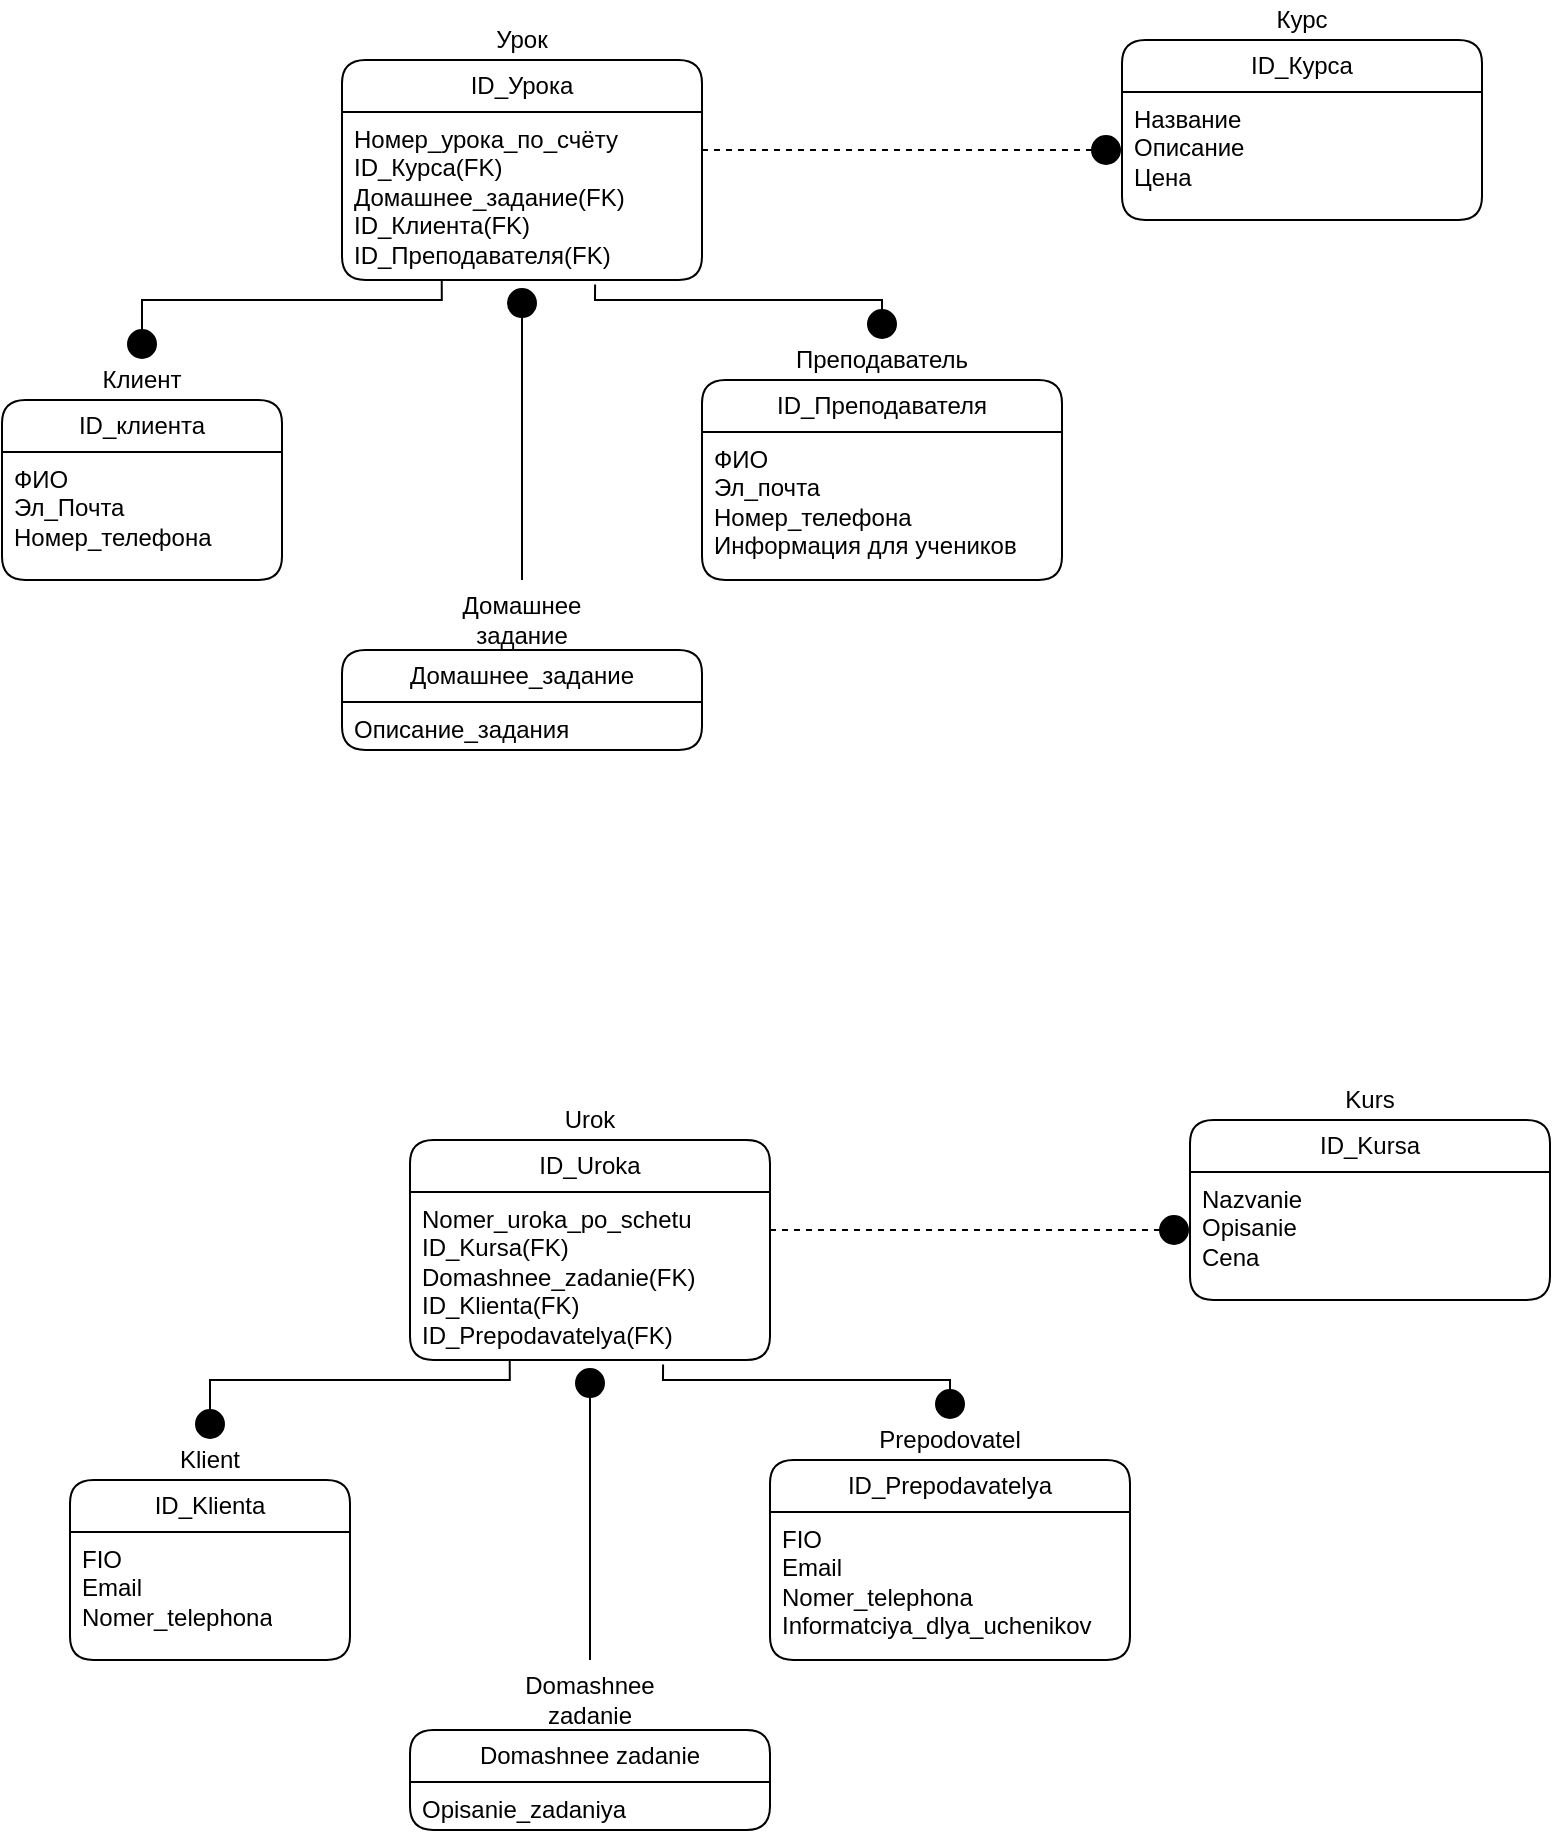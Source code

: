 <mxfile version="24.4.6" type="github">
  <diagram name="Страница — 1" id="5UU-J9mVERcHjGWvYtCh">
    <mxGraphModel dx="1250" dy="682" grid="0" gridSize="10" guides="1" tooltips="1" connect="1" arrows="1" fold="1" page="0" pageScale="1" pageWidth="827" pageHeight="1169" math="0" shadow="0">
      <root>
        <mxCell id="0" />
        <mxCell id="1" parent="0" />
        <mxCell id="rZjnMlxMqmIMBLCTeBWh-1" value="ID_клиента" style="swimlane;fontStyle=0;childLayout=stackLayout;horizontal=1;startSize=26;fillColor=none;horizontalStack=0;resizeParent=1;resizeParentMax=0;resizeLast=0;collapsible=1;marginBottom=0;whiteSpace=wrap;html=1;rounded=1;" vertex="1" parent="1">
          <mxGeometry x="10" y="310" width="140" height="90" as="geometry" />
        </mxCell>
        <mxCell id="rZjnMlxMqmIMBLCTeBWh-2" value="ФИО&lt;div&gt;Эл_Почта&lt;/div&gt;&lt;div&gt;Номер_телефона&lt;br&gt;&amp;nbsp;&lt;/div&gt;" style="text;strokeColor=none;fillColor=none;align=left;verticalAlign=top;spacingLeft=4;spacingRight=4;overflow=hidden;rotatable=0;points=[[0,0.5],[1,0.5]];portConstraint=eastwest;whiteSpace=wrap;html=1;" vertex="1" parent="rZjnMlxMqmIMBLCTeBWh-1">
          <mxGeometry y="26" width="140" height="64" as="geometry" />
        </mxCell>
        <mxCell id="rZjnMlxMqmIMBLCTeBWh-5" value="ID_Преподавателя" style="swimlane;fontStyle=0;childLayout=stackLayout;horizontal=1;startSize=26;fillColor=none;horizontalStack=0;resizeParent=1;resizeParentMax=0;resizeLast=0;collapsible=1;marginBottom=0;whiteSpace=wrap;html=1;rounded=1;" vertex="1" parent="1">
          <mxGeometry x="360" y="300" width="180" height="100" as="geometry" />
        </mxCell>
        <mxCell id="rZjnMlxMqmIMBLCTeBWh-6" value="ФИО&lt;div&gt;Эл_почта&lt;/div&gt;&lt;div&gt;Номер_телефона&lt;br&gt;&lt;div&gt;Информация для учеников&lt;br&gt;&lt;div&gt;&lt;br&gt;&lt;/div&gt;&lt;/div&gt;&lt;/div&gt;" style="text;strokeColor=none;fillColor=none;align=left;verticalAlign=top;spacingLeft=4;spacingRight=4;overflow=hidden;rotatable=0;points=[[0,0.5],[1,0.5]];portConstraint=eastwest;whiteSpace=wrap;html=1;" vertex="1" parent="rZjnMlxMqmIMBLCTeBWh-5">
          <mxGeometry y="26" width="180" height="74" as="geometry" />
        </mxCell>
        <mxCell id="rZjnMlxMqmIMBLCTeBWh-7" value="ID_Урока" style="swimlane;fontStyle=0;childLayout=stackLayout;horizontal=1;startSize=26;fillColor=none;horizontalStack=0;resizeParent=1;resizeParentMax=0;resizeLast=0;collapsible=1;marginBottom=0;whiteSpace=wrap;html=1;rounded=1;" vertex="1" parent="1">
          <mxGeometry x="180" y="140" width="180" height="110" as="geometry" />
        </mxCell>
        <mxCell id="rZjnMlxMqmIMBLCTeBWh-8" value="&lt;div&gt;Номер_урока_по_счёту&lt;/div&gt;&lt;div&gt;ID_Курса(FK)&lt;/div&gt;&lt;div&gt;Домашнее_задание(FK)&lt;/div&gt;&lt;div&gt;ID_Клиента(FK)&lt;/div&gt;&lt;div&gt;ID_Преподавателя(FK)&lt;/div&gt;" style="text;strokeColor=none;fillColor=none;align=left;verticalAlign=top;spacingLeft=4;spacingRight=4;overflow=hidden;rotatable=0;points=[[0,0.5],[1,0.5]];portConstraint=eastwest;whiteSpace=wrap;html=1;" vertex="1" parent="rZjnMlxMqmIMBLCTeBWh-7">
          <mxGeometry y="26" width="180" height="84" as="geometry" />
        </mxCell>
        <mxCell id="rZjnMlxMqmIMBLCTeBWh-9" value="ID_Курса" style="swimlane;fontStyle=0;childLayout=stackLayout;horizontal=1;startSize=26;fillColor=none;horizontalStack=0;resizeParent=1;resizeParentMax=0;resizeLast=0;collapsible=1;marginBottom=0;whiteSpace=wrap;html=1;rounded=1;" vertex="1" parent="1">
          <mxGeometry x="570" y="130" width="180" height="90" as="geometry" />
        </mxCell>
        <mxCell id="rZjnMlxMqmIMBLCTeBWh-10" value="&lt;div&gt;&lt;div&gt;Название&lt;/div&gt;&lt;/div&gt;&lt;div&gt;Описание&lt;/div&gt;&lt;div&gt;Цена&lt;/div&gt;" style="text;strokeColor=none;fillColor=none;align=left;verticalAlign=top;spacingLeft=4;spacingRight=4;overflow=hidden;rotatable=0;points=[[0,0.5],[1,0.5]];portConstraint=eastwest;whiteSpace=wrap;html=1;" vertex="1" parent="rZjnMlxMqmIMBLCTeBWh-9">
          <mxGeometry y="26" width="180" height="64" as="geometry" />
        </mxCell>
        <mxCell id="rZjnMlxMqmIMBLCTeBWh-11" value="Домашнее_задание" style="swimlane;fontStyle=0;childLayout=stackLayout;horizontal=1;startSize=26;fillColor=none;horizontalStack=0;resizeParent=1;resizeParentMax=0;resizeLast=0;collapsible=1;marginBottom=0;whiteSpace=wrap;html=1;rounded=1;" vertex="1" parent="1">
          <mxGeometry x="180" y="435" width="180" height="50" as="geometry" />
        </mxCell>
        <mxCell id="rZjnMlxMqmIMBLCTeBWh-12" value="Описание_задания" style="text;strokeColor=none;fillColor=none;align=left;verticalAlign=top;spacingLeft=4;spacingRight=4;overflow=hidden;rotatable=0;points=[[0,0.5],[1,0.5]];portConstraint=eastwest;whiteSpace=wrap;html=1;" vertex="1" parent="rZjnMlxMqmIMBLCTeBWh-11">
          <mxGeometry y="26" width="180" height="24" as="geometry" />
        </mxCell>
        <mxCell id="rZjnMlxMqmIMBLCTeBWh-14" value="" style="html=1;verticalAlign=bottom;startArrow=circle;startFill=1;endArrow=none;startSize=6;endSize=8;rounded=0;endFill=0;entryX=0.277;entryY=1;entryDx=0;entryDy=0;edgeStyle=orthogonalEdgeStyle;entryPerimeter=0;" edge="1" parent="1" target="rZjnMlxMqmIMBLCTeBWh-8">
          <mxGeometry x="-0.16" y="40" width="80" relative="1" as="geometry">
            <mxPoint x="80" y="290" as="sourcePoint" />
            <mxPoint x="330" y="260" as="targetPoint" />
            <Array as="points">
              <mxPoint x="80" y="260" />
              <mxPoint x="230" y="260" />
            </Array>
            <mxPoint as="offset" />
          </mxGeometry>
        </mxCell>
        <mxCell id="rZjnMlxMqmIMBLCTeBWh-15" value="" style="html=1;verticalAlign=bottom;startArrow=circle;startFill=1;endArrow=none;startSize=6;endSize=8;rounded=0;endFill=0;entryX=0.703;entryY=1.027;entryDx=0;entryDy=0;edgeStyle=orthogonalEdgeStyle;entryPerimeter=0;" edge="1" parent="1" target="rZjnMlxMqmIMBLCTeBWh-8">
          <mxGeometry x="-0.094" y="-24" width="80" relative="1" as="geometry">
            <mxPoint x="450" y="280" as="sourcePoint" />
            <mxPoint x="270" y="224" as="targetPoint" />
            <mxPoint as="offset" />
            <Array as="points">
              <mxPoint x="450" y="260" />
              <mxPoint x="307" y="260" />
            </Array>
          </mxGeometry>
        </mxCell>
        <mxCell id="rZjnMlxMqmIMBLCTeBWh-19" value="" style="html=1;verticalAlign=bottom;startArrow=circle;startFill=1;endArrow=none;startSize=6;endSize=8;rounded=0;endFill=0;entryX=1;entryY=0.5;entryDx=0;entryDy=0;edgeStyle=orthogonalEdgeStyle;dashed=1;" edge="1" parent="1" target="rZjnMlxMqmIMBLCTeBWh-8">
          <mxGeometry x="-0.094" y="-24" width="80" relative="1" as="geometry">
            <mxPoint x="570" y="185" as="sourcePoint" />
            <mxPoint x="377" y="165.5" as="targetPoint" />
            <mxPoint as="offset" />
            <Array as="points">
              <mxPoint x="370" y="185" />
              <mxPoint x="360" y="185" />
            </Array>
          </mxGeometry>
        </mxCell>
        <mxCell id="rZjnMlxMqmIMBLCTeBWh-20" value="Урок" style="text;html=1;align=center;verticalAlign=middle;whiteSpace=wrap;rounded=0;" vertex="1" parent="1">
          <mxGeometry x="240" y="120" width="60" height="20" as="geometry" />
        </mxCell>
        <mxCell id="rZjnMlxMqmIMBLCTeBWh-21" value="Клиент" style="text;html=1;align=center;verticalAlign=middle;whiteSpace=wrap;rounded=0;" vertex="1" parent="1">
          <mxGeometry x="50" y="290" width="60" height="20" as="geometry" />
        </mxCell>
        <mxCell id="rZjnMlxMqmIMBLCTeBWh-22" value="Преподаватель" style="text;html=1;align=center;verticalAlign=middle;whiteSpace=wrap;rounded=0;" vertex="1" parent="1">
          <mxGeometry x="420" y="280" width="60" height="20" as="geometry" />
        </mxCell>
        <mxCell id="rZjnMlxMqmIMBLCTeBWh-23" value="Домашнее задание" style="text;html=1;align=center;verticalAlign=middle;whiteSpace=wrap;rounded=0;" vertex="1" parent="1">
          <mxGeometry x="240" y="410" width="60" height="20" as="geometry" />
        </mxCell>
        <mxCell id="rZjnMlxMqmIMBLCTeBWh-24" value="" style="html=1;verticalAlign=bottom;startArrow=circle;startFill=1;endArrow=none;startSize=6;endSize=8;rounded=0;endFill=0;edgeStyle=orthogonalEdgeStyle;exitX=0.5;exitY=1.042;exitDx=0;exitDy=0;exitPerimeter=0;" edge="1" parent="1" source="rZjnMlxMqmIMBLCTeBWh-8">
          <mxGeometry x="-0.094" y="-24" width="80" relative="1" as="geometry">
            <mxPoint x="270" y="250" as="sourcePoint" />
            <mxPoint x="270" y="400" as="targetPoint" />
            <mxPoint as="offset" />
            <Array as="points">
              <mxPoint x="270" y="350" />
              <mxPoint x="270" y="350" />
            </Array>
          </mxGeometry>
        </mxCell>
        <mxCell id="rZjnMlxMqmIMBLCTeBWh-25" value="Курс" style="text;html=1;align=center;verticalAlign=middle;whiteSpace=wrap;rounded=0;" vertex="1" parent="1">
          <mxGeometry x="630" y="110" width="60" height="20" as="geometry" />
        </mxCell>
        <mxCell id="rZjnMlxMqmIMBLCTeBWh-26" value="ID_Klienta" style="swimlane;fontStyle=0;childLayout=stackLayout;horizontal=1;startSize=26;fillColor=none;horizontalStack=0;resizeParent=1;resizeParentMax=0;resizeLast=0;collapsible=1;marginBottom=0;whiteSpace=wrap;html=1;rounded=1;" vertex="1" parent="1">
          <mxGeometry x="44" y="850" width="140" height="90" as="geometry" />
        </mxCell>
        <mxCell id="rZjnMlxMqmIMBLCTeBWh-27" value="&lt;div&gt;FIO&lt;/div&gt;&lt;div&gt;Email&lt;/div&gt;&lt;div&gt;Nomer_telephona&lt;br&gt;&amp;nbsp;&lt;/div&gt;" style="text;strokeColor=none;fillColor=none;align=left;verticalAlign=top;spacingLeft=4;spacingRight=4;overflow=hidden;rotatable=0;points=[[0,0.5],[1,0.5]];portConstraint=eastwest;whiteSpace=wrap;html=1;" vertex="1" parent="rZjnMlxMqmIMBLCTeBWh-26">
          <mxGeometry y="26" width="140" height="64" as="geometry" />
        </mxCell>
        <mxCell id="rZjnMlxMqmIMBLCTeBWh-28" value="ID_Prepodavatelya" style="swimlane;fontStyle=0;childLayout=stackLayout;horizontal=1;startSize=26;fillColor=none;horizontalStack=0;resizeParent=1;resizeParentMax=0;resizeLast=0;collapsible=1;marginBottom=0;whiteSpace=wrap;html=1;rounded=1;" vertex="1" parent="1">
          <mxGeometry x="394" y="840" width="180" height="100" as="geometry" />
        </mxCell>
        <mxCell id="rZjnMlxMqmIMBLCTeBWh-29" value="&lt;div&gt;FIO&lt;/div&gt;&lt;div&gt;Email&lt;/div&gt;&lt;div&gt;Nomer_telephona&lt;br&gt;&lt;div&gt;Informatciya_dlya_uchenikov&lt;br&gt;&lt;div&gt;&lt;br&gt;&lt;/div&gt;&lt;/div&gt;&lt;/div&gt;" style="text;strokeColor=none;fillColor=none;align=left;verticalAlign=top;spacingLeft=4;spacingRight=4;overflow=hidden;rotatable=0;points=[[0,0.5],[1,0.5]];portConstraint=eastwest;whiteSpace=wrap;html=1;" vertex="1" parent="rZjnMlxMqmIMBLCTeBWh-28">
          <mxGeometry y="26" width="180" height="74" as="geometry" />
        </mxCell>
        <mxCell id="rZjnMlxMqmIMBLCTeBWh-30" value="ID_Uroka" style="swimlane;fontStyle=0;childLayout=stackLayout;horizontal=1;startSize=26;fillColor=none;horizontalStack=0;resizeParent=1;resizeParentMax=0;resizeLast=0;collapsible=1;marginBottom=0;whiteSpace=wrap;html=1;rounded=1;" vertex="1" parent="1">
          <mxGeometry x="214" y="680" width="180" height="110" as="geometry" />
        </mxCell>
        <mxCell id="rZjnMlxMqmIMBLCTeBWh-31" value="&lt;div&gt;Nomer_uroka_po_schetu&lt;/div&gt;&lt;div&gt;ID_Kursa(FK)&lt;/div&gt;&lt;div&gt;Domashnee_zadanie(FK)&lt;/div&gt;&lt;div&gt;ID_Klienta(FK)&lt;/div&gt;&lt;div&gt;ID_Prepodavatelya(FK)&lt;/div&gt;" style="text;strokeColor=none;fillColor=none;align=left;verticalAlign=top;spacingLeft=4;spacingRight=4;overflow=hidden;rotatable=0;points=[[0,0.5],[1,0.5]];portConstraint=eastwest;whiteSpace=wrap;html=1;" vertex="1" parent="rZjnMlxMqmIMBLCTeBWh-30">
          <mxGeometry y="26" width="180" height="84" as="geometry" />
        </mxCell>
        <mxCell id="rZjnMlxMqmIMBLCTeBWh-32" value="ID_Kursa" style="swimlane;fontStyle=0;childLayout=stackLayout;horizontal=1;startSize=26;fillColor=none;horizontalStack=0;resizeParent=1;resizeParentMax=0;resizeLast=0;collapsible=1;marginBottom=0;whiteSpace=wrap;html=1;rounded=1;" vertex="1" parent="1">
          <mxGeometry x="604" y="670" width="180" height="90" as="geometry" />
        </mxCell>
        <mxCell id="rZjnMlxMqmIMBLCTeBWh-33" value="&lt;div&gt;Nazvanie&lt;/div&gt;&lt;div&gt;&lt;span style=&quot;background-color: initial;&quot;&gt;Opisanie&lt;/span&gt;&lt;/div&gt;&lt;div&gt;Cena&lt;/div&gt;" style="text;strokeColor=none;fillColor=none;align=left;verticalAlign=top;spacingLeft=4;spacingRight=4;overflow=hidden;rotatable=0;points=[[0,0.5],[1,0.5]];portConstraint=eastwest;whiteSpace=wrap;html=1;" vertex="1" parent="rZjnMlxMqmIMBLCTeBWh-32">
          <mxGeometry y="26" width="180" height="64" as="geometry" />
        </mxCell>
        <mxCell id="rZjnMlxMqmIMBLCTeBWh-34" value="Domashnee zadanie" style="swimlane;fontStyle=0;childLayout=stackLayout;horizontal=1;startSize=26;fillColor=none;horizontalStack=0;resizeParent=1;resizeParentMax=0;resizeLast=0;collapsible=1;marginBottom=0;whiteSpace=wrap;html=1;rounded=1;" vertex="1" parent="1">
          <mxGeometry x="214" y="975" width="180" height="50" as="geometry" />
        </mxCell>
        <mxCell id="rZjnMlxMqmIMBLCTeBWh-35" value="Opisanie_zadaniya" style="text;strokeColor=none;fillColor=none;align=left;verticalAlign=top;spacingLeft=4;spacingRight=4;overflow=hidden;rotatable=0;points=[[0,0.5],[1,0.5]];portConstraint=eastwest;whiteSpace=wrap;html=1;" vertex="1" parent="rZjnMlxMqmIMBLCTeBWh-34">
          <mxGeometry y="26" width="180" height="24" as="geometry" />
        </mxCell>
        <mxCell id="rZjnMlxMqmIMBLCTeBWh-36" value="" style="html=1;verticalAlign=bottom;startArrow=circle;startFill=1;endArrow=none;startSize=6;endSize=8;rounded=0;endFill=0;entryX=0.277;entryY=1;entryDx=0;entryDy=0;edgeStyle=orthogonalEdgeStyle;entryPerimeter=0;" edge="1" parent="1" target="rZjnMlxMqmIMBLCTeBWh-31">
          <mxGeometry x="-0.16" y="40" width="80" relative="1" as="geometry">
            <mxPoint x="114" y="830" as="sourcePoint" />
            <mxPoint x="364" y="800" as="targetPoint" />
            <Array as="points">
              <mxPoint x="114" y="800" />
              <mxPoint x="264" y="800" />
            </Array>
            <mxPoint as="offset" />
          </mxGeometry>
        </mxCell>
        <mxCell id="rZjnMlxMqmIMBLCTeBWh-37" value="" style="html=1;verticalAlign=bottom;startArrow=circle;startFill=1;endArrow=none;startSize=6;endSize=8;rounded=0;endFill=0;entryX=0.703;entryY=1.027;entryDx=0;entryDy=0;edgeStyle=orthogonalEdgeStyle;entryPerimeter=0;" edge="1" parent="1" target="rZjnMlxMqmIMBLCTeBWh-31">
          <mxGeometry x="-0.094" y="-24" width="80" relative="1" as="geometry">
            <mxPoint x="484" y="820" as="sourcePoint" />
            <mxPoint x="304" y="764" as="targetPoint" />
            <mxPoint as="offset" />
            <Array as="points">
              <mxPoint x="484" y="800" />
              <mxPoint x="341" y="800" />
            </Array>
          </mxGeometry>
        </mxCell>
        <mxCell id="rZjnMlxMqmIMBLCTeBWh-38" value="" style="html=1;verticalAlign=bottom;startArrow=circle;startFill=1;endArrow=none;startSize=6;endSize=8;rounded=0;endFill=0;entryX=1;entryY=0.5;entryDx=0;entryDy=0;edgeStyle=orthogonalEdgeStyle;dashed=1;" edge="1" parent="1" target="rZjnMlxMqmIMBLCTeBWh-31">
          <mxGeometry x="-0.094" y="-24" width="80" relative="1" as="geometry">
            <mxPoint x="604" y="725" as="sourcePoint" />
            <mxPoint x="411" y="705.5" as="targetPoint" />
            <mxPoint as="offset" />
            <Array as="points">
              <mxPoint x="404" y="725" />
              <mxPoint x="394" y="725" />
            </Array>
          </mxGeometry>
        </mxCell>
        <mxCell id="rZjnMlxMqmIMBLCTeBWh-39" value="Urok" style="text;html=1;align=center;verticalAlign=middle;whiteSpace=wrap;rounded=0;" vertex="1" parent="1">
          <mxGeometry x="274" y="660" width="60" height="20" as="geometry" />
        </mxCell>
        <mxCell id="rZjnMlxMqmIMBLCTeBWh-40" value="Klient" style="text;html=1;align=center;verticalAlign=middle;whiteSpace=wrap;rounded=0;" vertex="1" parent="1">
          <mxGeometry x="84" y="830" width="60" height="20" as="geometry" />
        </mxCell>
        <mxCell id="rZjnMlxMqmIMBLCTeBWh-41" value="Prepodovatel" style="text;html=1;align=center;verticalAlign=middle;whiteSpace=wrap;rounded=0;" vertex="1" parent="1">
          <mxGeometry x="454" y="820" width="60" height="20" as="geometry" />
        </mxCell>
        <mxCell id="rZjnMlxMqmIMBLCTeBWh-42" value="Domashnee zadanie" style="text;html=1;align=center;verticalAlign=middle;whiteSpace=wrap;rounded=0;" vertex="1" parent="1">
          <mxGeometry x="274" y="950" width="60" height="20" as="geometry" />
        </mxCell>
        <mxCell id="rZjnMlxMqmIMBLCTeBWh-43" value="" style="html=1;verticalAlign=bottom;startArrow=circle;startFill=1;endArrow=none;startSize=6;endSize=8;rounded=0;endFill=0;edgeStyle=orthogonalEdgeStyle;exitX=0.5;exitY=1.042;exitDx=0;exitDy=0;exitPerimeter=0;" edge="1" parent="1" source="rZjnMlxMqmIMBLCTeBWh-31">
          <mxGeometry x="-0.094" y="-24" width="80" relative="1" as="geometry">
            <mxPoint x="304" y="790" as="sourcePoint" />
            <mxPoint x="304" y="940" as="targetPoint" />
            <mxPoint as="offset" />
            <Array as="points">
              <mxPoint x="304" y="890" />
              <mxPoint x="304" y="890" />
            </Array>
          </mxGeometry>
        </mxCell>
        <mxCell id="rZjnMlxMqmIMBLCTeBWh-44" value="Kurs" style="text;html=1;align=center;verticalAlign=middle;whiteSpace=wrap;rounded=0;" vertex="1" parent="1">
          <mxGeometry x="664" y="650" width="60" height="20" as="geometry" />
        </mxCell>
      </root>
    </mxGraphModel>
  </diagram>
</mxfile>
